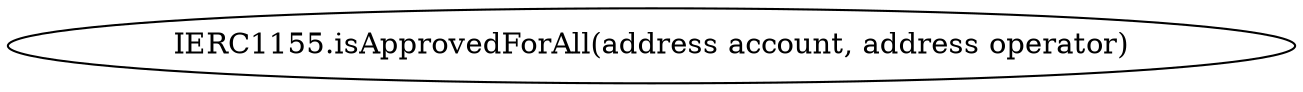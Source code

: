 digraph "" {
	graph [bb="0,0,523.53,36"];
	node [label="\N"];
	"IERC1155.isApprovedForAll(address account, address operator)"	 [height=0.5,
		pos="261.76,18",
		width=7.2712];
}
digraph "" {
	graph [bb="0,0,523.53,36"];
	node [label="\N"];
	"IERC1155.isApprovedForAll(address account, address operator)"	 [height=0.5,
		pos="261.76,18",
		width=7.2712];
}
